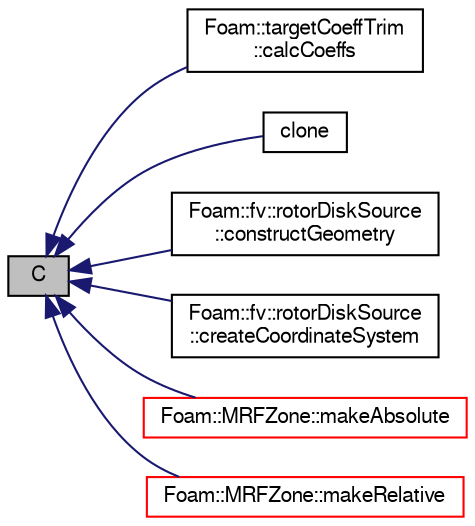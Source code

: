 digraph "C"
{
  bgcolor="transparent";
  edge [fontname="FreeSans",fontsize="10",labelfontname="FreeSans",labelfontsize="10"];
  node [fontname="FreeSans",fontsize="10",shape=record];
  rankdir="LR";
  Node3 [label="C",height=0.2,width=0.4,color="black", fillcolor="grey75", style="filled", fontcolor="black"];
  Node3 -> Node4 [dir="back",color="midnightblue",fontsize="10",style="solid",fontname="FreeSans"];
  Node4 [label="Foam::targetCoeffTrim\l::calcCoeffs",height=0.2,width=0.4,color="black",URL="$a23514.html#a63212d8ba3282f63525eaae844e24ed4"];
  Node3 -> Node5 [dir="back",color="midnightblue",fontsize="10",style="solid",fontname="FreeSans"];
  Node5 [label="clone",height=0.2,width=0.4,color="black",URL="$a29978.html#a4ad31386d0688eba0fdeed679a4208fd",tooltip="Construct and return clone. "];
  Node3 -> Node6 [dir="back",color="midnightblue",fontsize="10",style="solid",fontname="FreeSans"];
  Node6 [label="Foam::fv::rotorDiskSource\l::constructGeometry",height=0.2,width=0.4,color="black",URL="$a23502.html#a4cf56cee568de52f81a76d0d3ca3c9f9",tooltip="Construct geometry. "];
  Node3 -> Node7 [dir="back",color="midnightblue",fontsize="10",style="solid",fontname="FreeSans"];
  Node7 [label="Foam::fv::rotorDiskSource\l::createCoordinateSystem",height=0.2,width=0.4,color="black",URL="$a23502.html#a8b15ea5f84e4d867bfb3f7543065f67a",tooltip="Create the co-ordinate system. "];
  Node3 -> Node8 [dir="back",color="midnightblue",fontsize="10",style="solid",fontname="FreeSans"];
  Node8 [label="Foam::MRFZone::makeAbsolute",height=0.2,width=0.4,color="red",URL="$a21898.html#a8af73e040f6428dc8928b81087ee9ecd",tooltip="Make the given relative velocity absolute within the MRF region. "];
  Node3 -> Node13 [dir="back",color="midnightblue",fontsize="10",style="solid",fontname="FreeSans"];
  Node13 [label="Foam::MRFZone::makeRelative",height=0.2,width=0.4,color="red",URL="$a21898.html#aaa0b627878c53a843733aa3c37306d9a",tooltip="Make the given absolute velocity relative within the MRF region. "];
}
